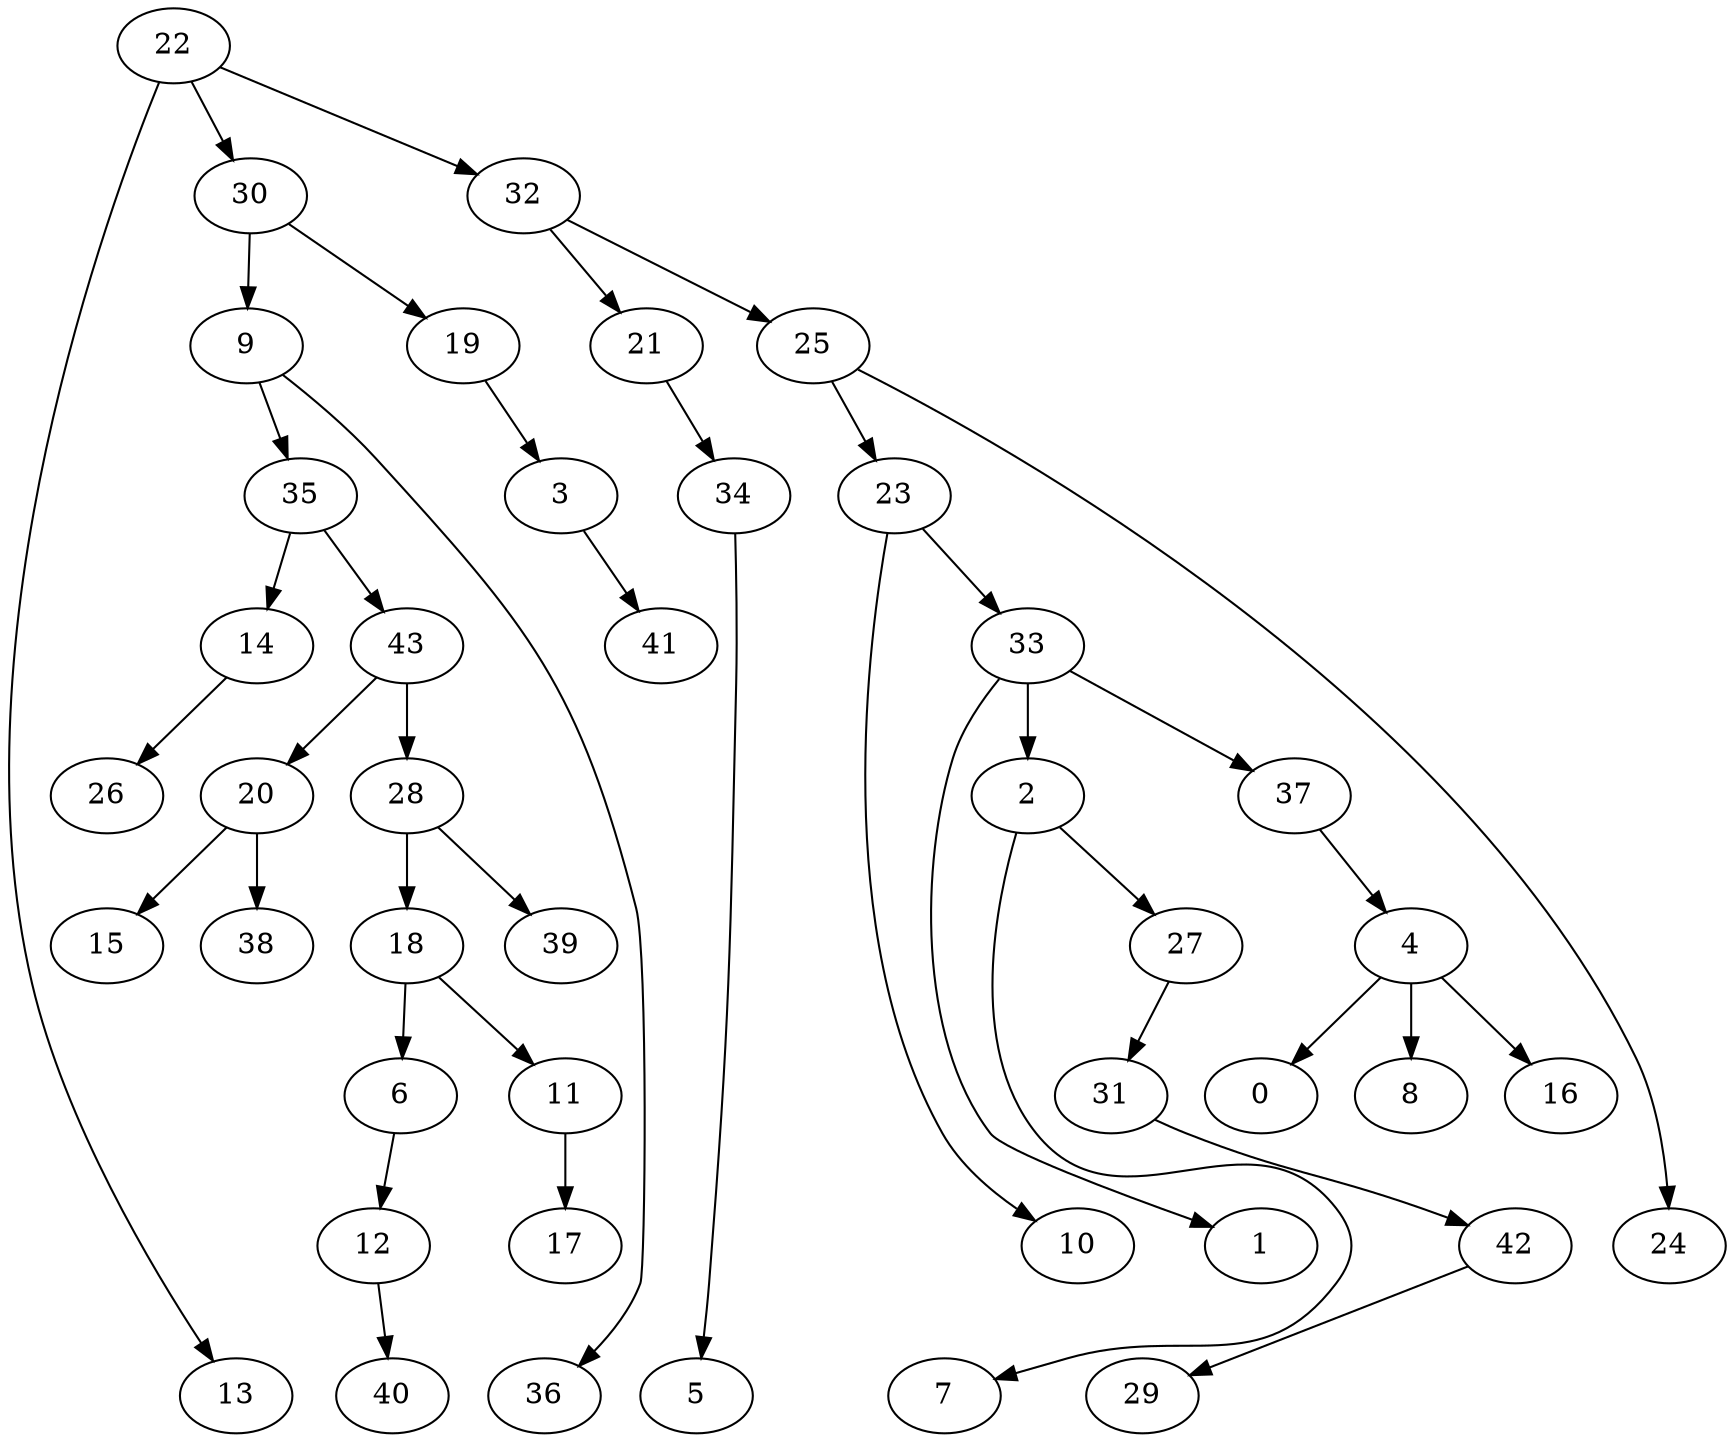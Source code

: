 digraph g {
0;
1;
2;
3;
4;
5;
6;
7;
8;
9;
10;
11;
12;
13;
14;
15;
16;
17;
18;
19;
20;
21;
22;
23;
24;
25;
26;
27;
28;
29;
30;
31;
32;
33;
34;
35;
36;
37;
38;
39;
40;
41;
42;
43;
2 -> 7 [weight=0];
2 -> 27 [weight=0];
3 -> 41 [weight=0];
4 -> 0 [weight=0];
4 -> 8 [weight=1];
4 -> 16 [weight=0];
6 -> 12 [weight=0];
9 -> 35 [weight=0];
9 -> 36 [weight=0];
11 -> 17 [weight=0];
12 -> 40 [weight=0];
14 -> 26 [weight=0];
18 -> 6 [weight=0];
18 -> 11 [weight=0];
19 -> 3 [weight=0];
20 -> 15 [weight=0];
20 -> 38 [weight=0];
21 -> 34 [weight=0];
22 -> 13 [weight=0];
22 -> 30 [weight=0];
22 -> 32 [weight=0];
23 -> 10 [weight=0];
23 -> 33 [weight=0];
25 -> 23 [weight=0];
25 -> 24 [weight=0];
27 -> 31 [weight=0];
28 -> 39 [weight=0];
28 -> 18 [weight=0];
30 -> 9 [weight=0];
30 -> 19 [weight=0];
31 -> 42 [weight=0];
32 -> 21 [weight=0];
32 -> 25 [weight=0];
33 -> 1 [weight=0];
33 -> 2 [weight=1];
33 -> 37 [weight=0];
34 -> 5 [weight=0];
35 -> 43 [weight=0];
35 -> 14 [weight=0];
37 -> 4 [weight=0];
42 -> 29 [weight=0];
43 -> 20 [weight=0];
43 -> 28 [weight=1];
}
